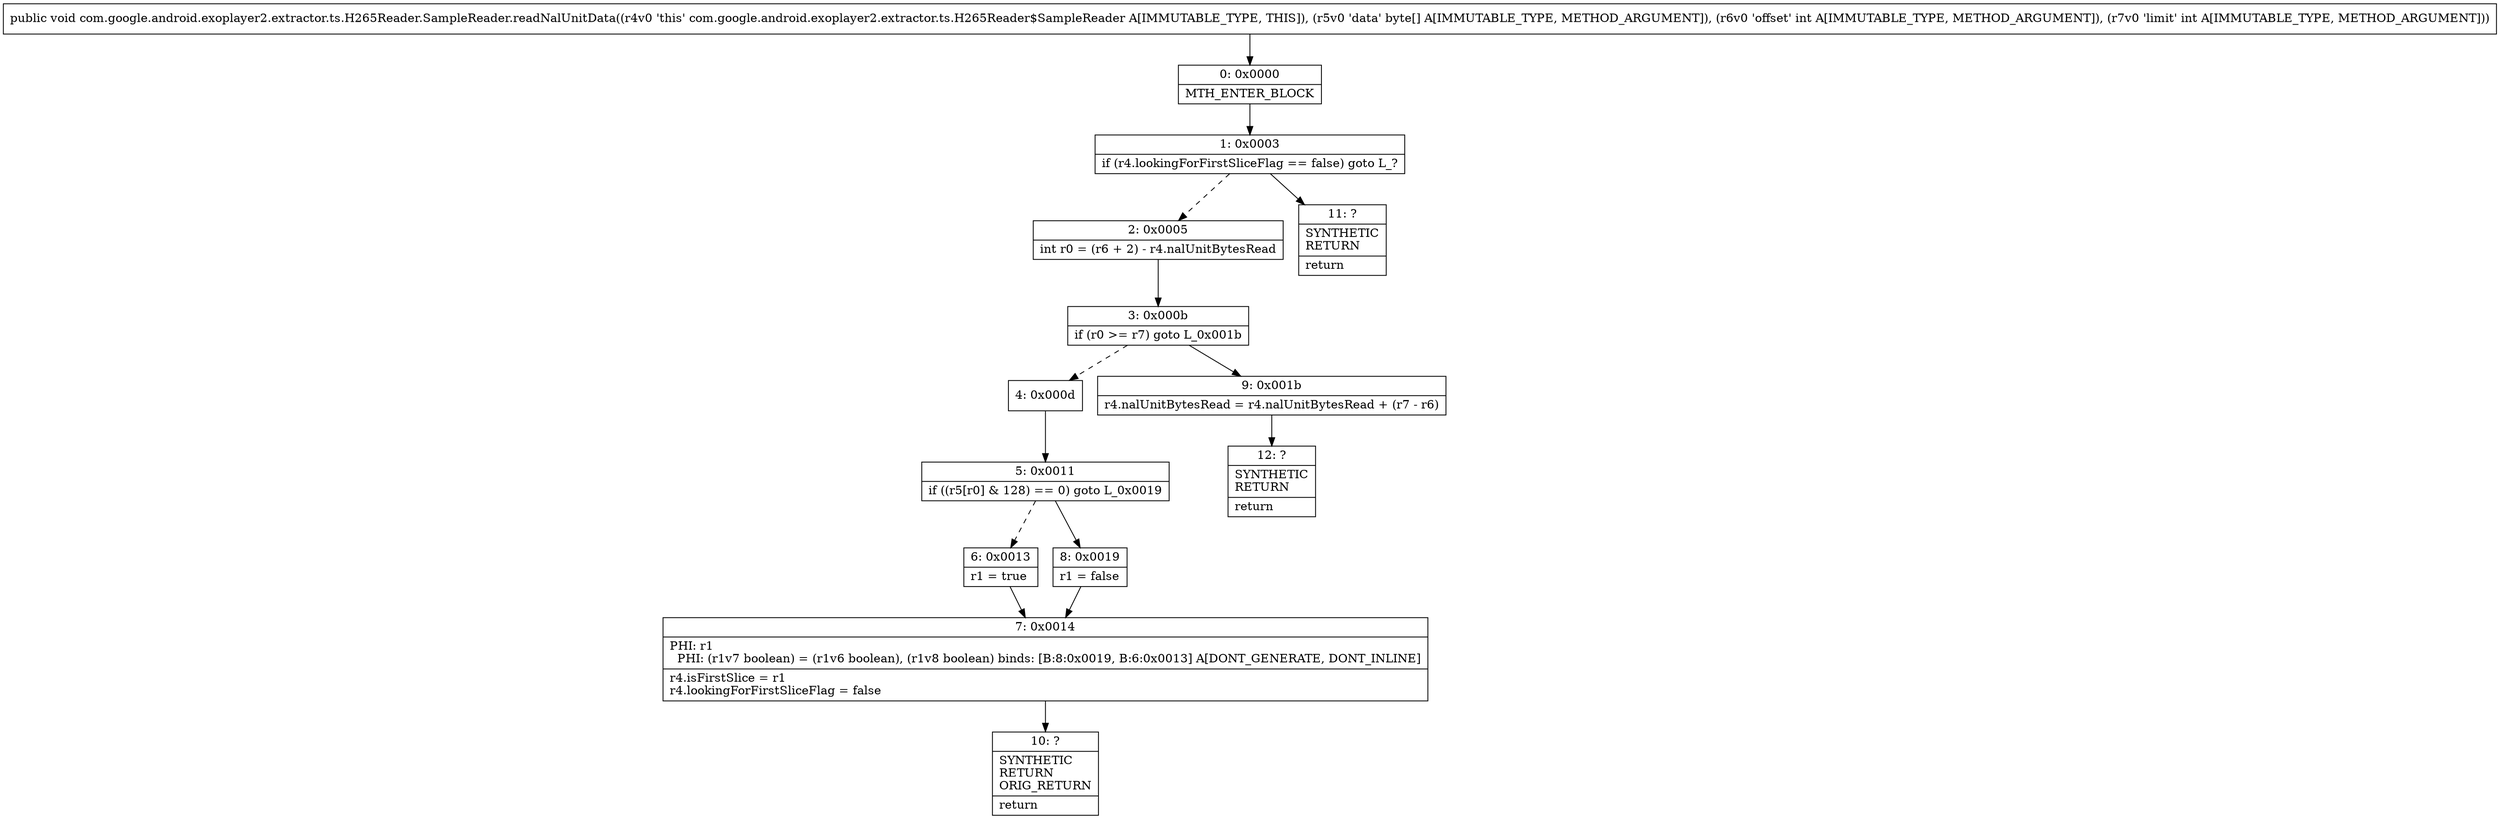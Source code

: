 digraph "CFG forcom.google.android.exoplayer2.extractor.ts.H265Reader.SampleReader.readNalUnitData([BII)V" {
Node_0 [shape=record,label="{0\:\ 0x0000|MTH_ENTER_BLOCK\l}"];
Node_1 [shape=record,label="{1\:\ 0x0003|if (r4.lookingForFirstSliceFlag == false) goto L_?\l}"];
Node_2 [shape=record,label="{2\:\ 0x0005|int r0 = (r6 + 2) \- r4.nalUnitBytesRead\l}"];
Node_3 [shape=record,label="{3\:\ 0x000b|if (r0 \>= r7) goto L_0x001b\l}"];
Node_4 [shape=record,label="{4\:\ 0x000d}"];
Node_5 [shape=record,label="{5\:\ 0x0011|if ((r5[r0] & 128) == 0) goto L_0x0019\l}"];
Node_6 [shape=record,label="{6\:\ 0x0013|r1 = true\l}"];
Node_7 [shape=record,label="{7\:\ 0x0014|PHI: r1 \l  PHI: (r1v7 boolean) = (r1v6 boolean), (r1v8 boolean) binds: [B:8:0x0019, B:6:0x0013] A[DONT_GENERATE, DONT_INLINE]\l|r4.isFirstSlice = r1\lr4.lookingForFirstSliceFlag = false\l}"];
Node_8 [shape=record,label="{8\:\ 0x0019|r1 = false\l}"];
Node_9 [shape=record,label="{9\:\ 0x001b|r4.nalUnitBytesRead = r4.nalUnitBytesRead + (r7 \- r6)\l}"];
Node_10 [shape=record,label="{10\:\ ?|SYNTHETIC\lRETURN\lORIG_RETURN\l|return\l}"];
Node_11 [shape=record,label="{11\:\ ?|SYNTHETIC\lRETURN\l|return\l}"];
Node_12 [shape=record,label="{12\:\ ?|SYNTHETIC\lRETURN\l|return\l}"];
MethodNode[shape=record,label="{public void com.google.android.exoplayer2.extractor.ts.H265Reader.SampleReader.readNalUnitData((r4v0 'this' com.google.android.exoplayer2.extractor.ts.H265Reader$SampleReader A[IMMUTABLE_TYPE, THIS]), (r5v0 'data' byte[] A[IMMUTABLE_TYPE, METHOD_ARGUMENT]), (r6v0 'offset' int A[IMMUTABLE_TYPE, METHOD_ARGUMENT]), (r7v0 'limit' int A[IMMUTABLE_TYPE, METHOD_ARGUMENT])) }"];
MethodNode -> Node_0;
Node_0 -> Node_1;
Node_1 -> Node_2[style=dashed];
Node_1 -> Node_11;
Node_2 -> Node_3;
Node_3 -> Node_4[style=dashed];
Node_3 -> Node_9;
Node_4 -> Node_5;
Node_5 -> Node_6[style=dashed];
Node_5 -> Node_8;
Node_6 -> Node_7;
Node_7 -> Node_10;
Node_8 -> Node_7;
Node_9 -> Node_12;
}

